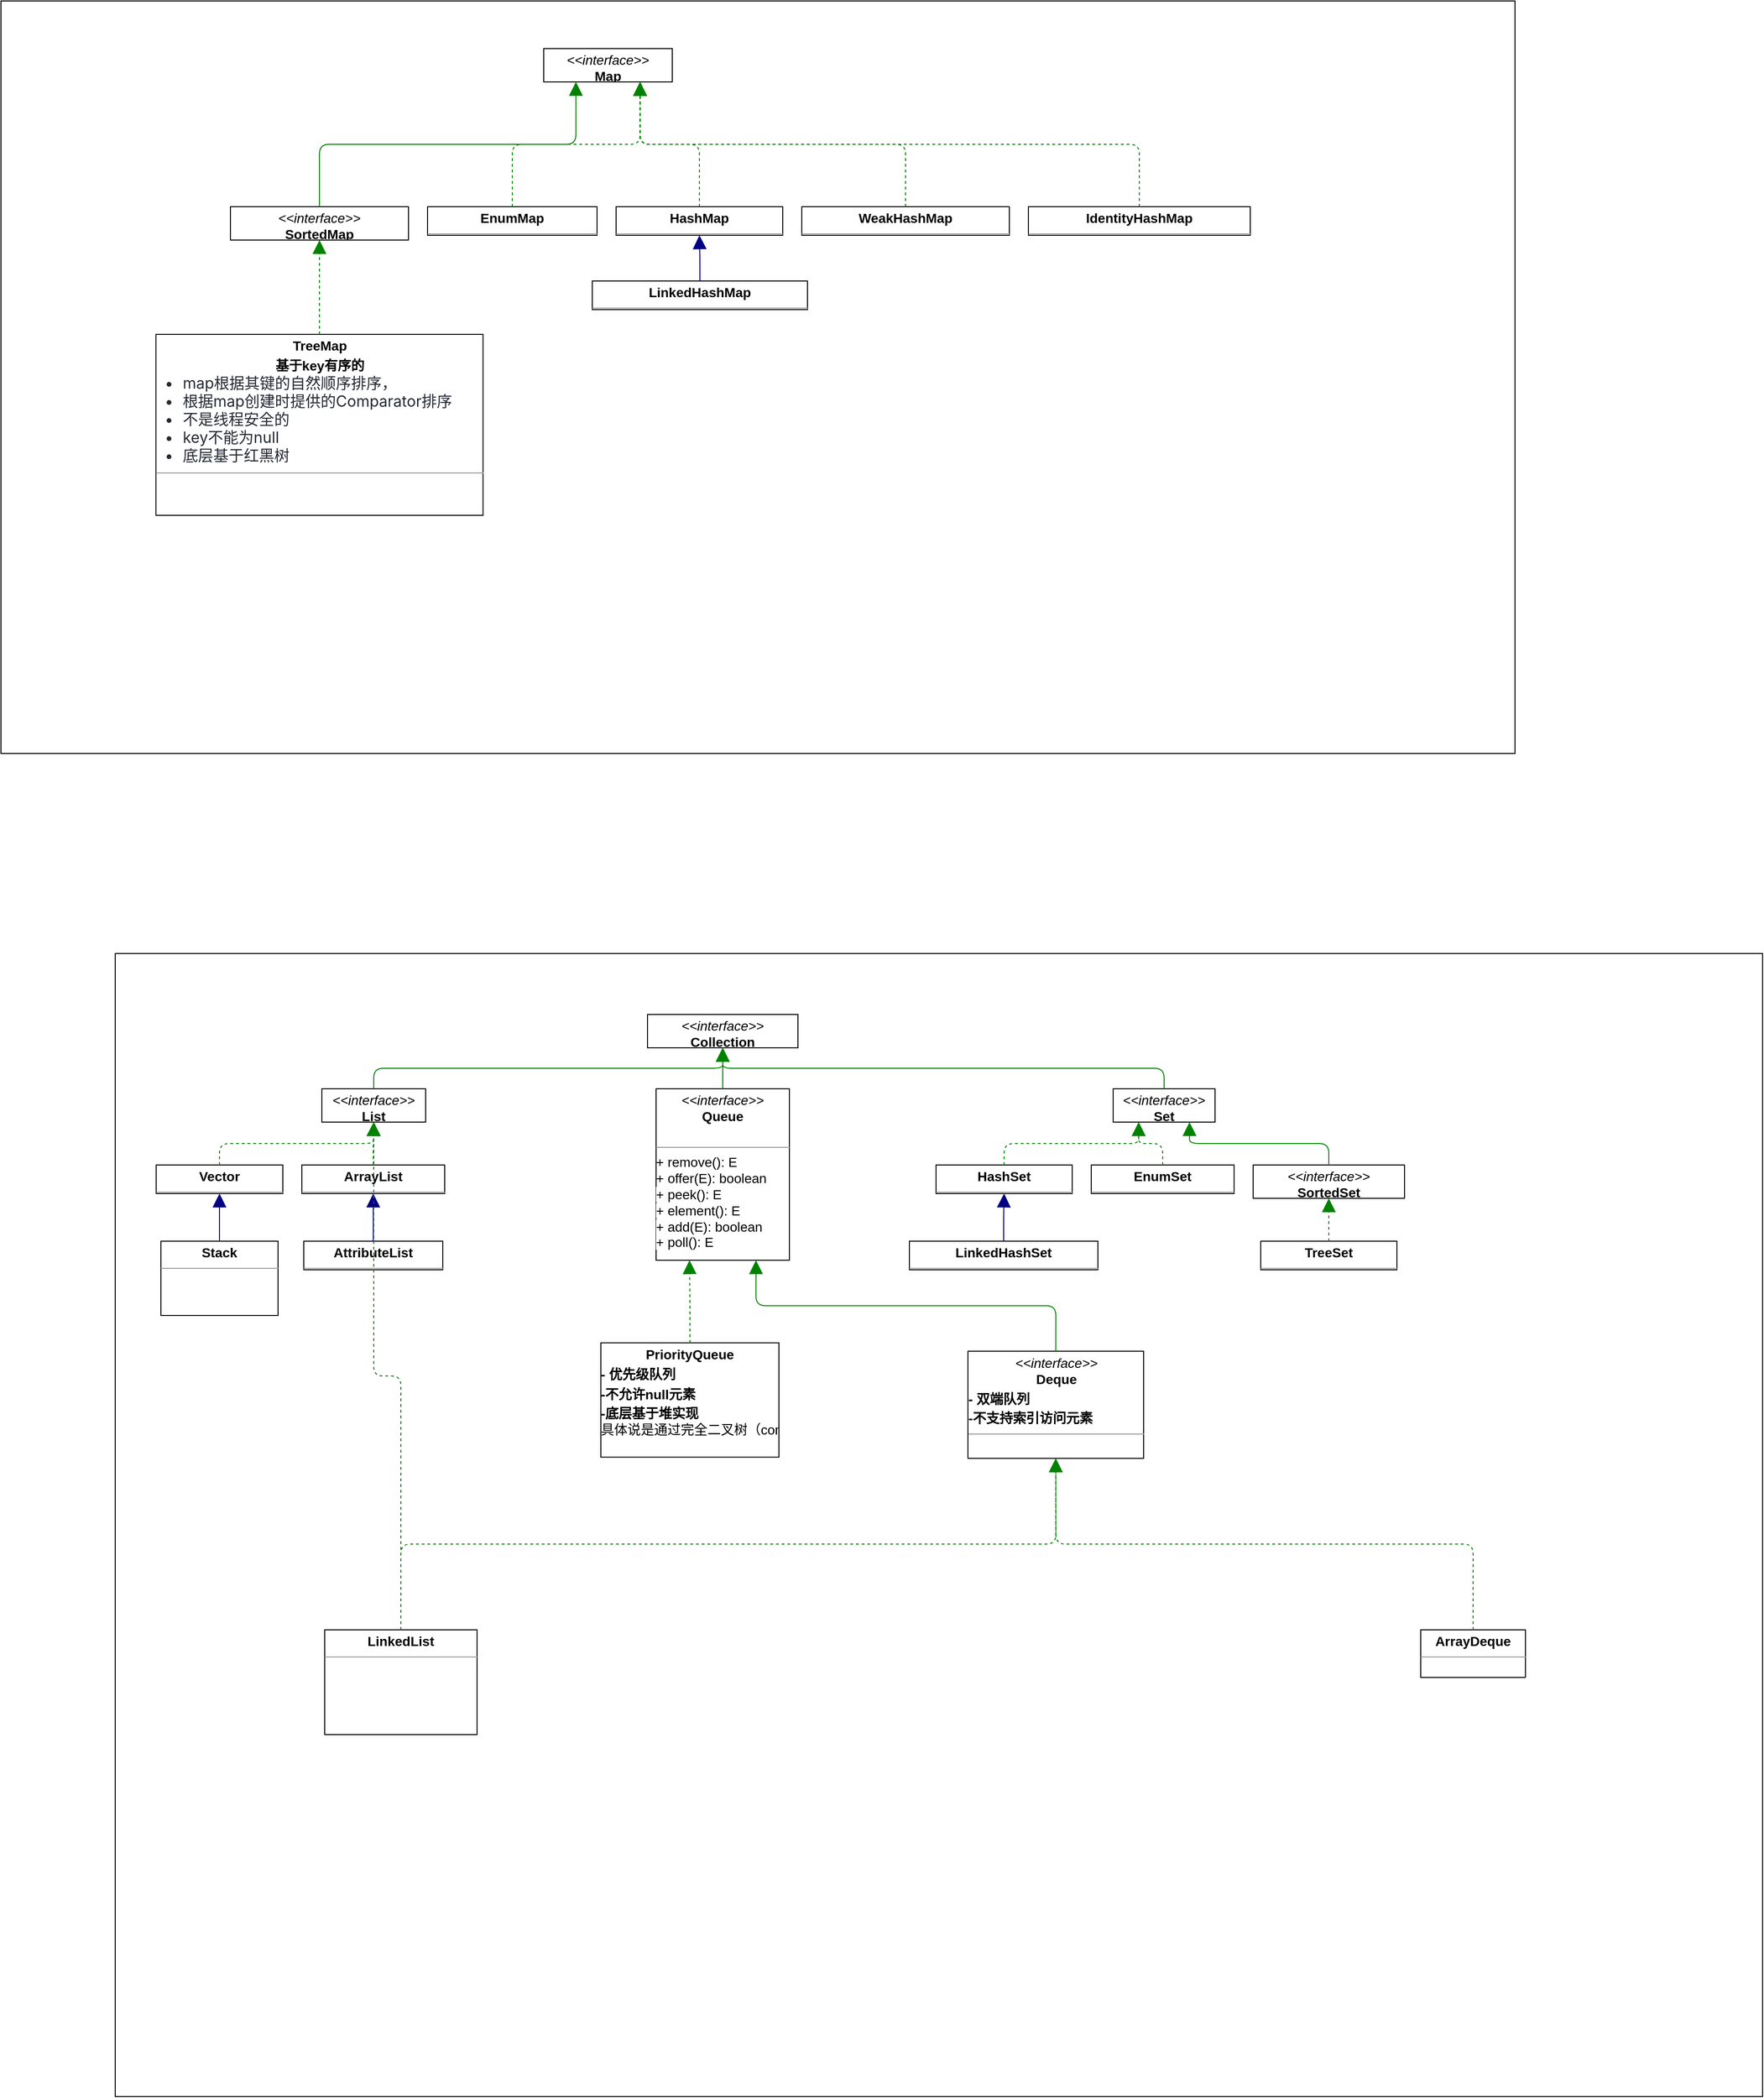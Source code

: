 <mxfile version="21.8.2" type="github">
  <diagram id="C5RBs43oDa-KdzZeNtuy" name="Page-1">
    <mxGraphModel dx="2295" dy="2207" grid="1" gridSize="10" guides="1" tooltips="1" connect="1" arrows="1" fold="1" page="1" pageScale="1" pageWidth="827" pageHeight="1169" math="0" shadow="0">
      <root>
        <mxCell id="WIyWlLk6GJQsqaUBKTNV-0" />
        <mxCell id="WIyWlLk6GJQsqaUBKTNV-1" parent="WIyWlLk6GJQsqaUBKTNV-0" />
        <mxCell id="DBEB-XwK74_spSTexUCY-249" value="" style="rounded=0;whiteSpace=wrap;html=1;" parent="WIyWlLk6GJQsqaUBKTNV-1" vertex="1">
          <mxGeometry x="-170" y="-560" width="1590" height="790" as="geometry" />
        </mxCell>
        <mxCell id="DBEB-XwK74_spSTexUCY-233" value="" style="rounded=0;whiteSpace=wrap;html=1;" parent="WIyWlLk6GJQsqaUBKTNV-1" vertex="1">
          <mxGeometry x="-50" y="440" width="1730" height="1200" as="geometry" />
        </mxCell>
        <mxCell id="DBEB-XwK74_spSTexUCY-195" value="&lt;p style=&quot;margin:0px;margin-top:4px;text-align:center;&quot;&gt;&lt;b&gt;ArrayDeque&lt;/b&gt;&lt;/p&gt;&lt;hr size=&quot;1&quot;&gt;" style="verticalAlign=top;align=left;overflow=fill;fontSize=14;fontFamily=Helvetica;html=1;rounded=0;shadow=0;comic=0;labelBackgroundColor=none;strokeWidth=1;absoluteArcSize=0;autosize=0;" parent="WIyWlLk6GJQsqaUBKTNV-1" vertex="1">
          <mxGeometry x="1321" y="1150" width="110" height="50" as="geometry" />
        </mxCell>
        <mxCell id="DBEB-XwK74_spSTexUCY-196" value="&lt;p style=&quot;margin:0px;margin-top:4px;text-align:center;&quot;&gt;&lt;b&gt;ArrayList&lt;E&gt;&lt;/b&gt;&lt;/p&gt;&lt;hr size=&quot;1&quot;/&gt;" style="verticalAlign=top;align=left;overflow=fill;fontSize=14;fontFamily=Helvetica;html=1;rounded=0;shadow=0;comic=0;labelBackgroundColor=none;strokeWidth=1;" parent="WIyWlLk6GJQsqaUBKTNV-1" vertex="1">
          <mxGeometry x="146" y="662" width="150" height="30" as="geometry" />
        </mxCell>
        <mxCell id="DBEB-XwK74_spSTexUCY-197" value="&lt;p style=&quot;margin:0px;margin-top:4px;text-align:center;&quot;&gt;&lt;b&gt;AttributeList&lt;/b&gt;&lt;/p&gt;&lt;hr size=&quot;1&quot;/&gt;" style="verticalAlign=top;align=left;overflow=fill;fontSize=14;fontFamily=Helvetica;html=1;rounded=0;shadow=0;comic=0;labelBackgroundColor=none;strokeWidth=1;" parent="WIyWlLk6GJQsqaUBKTNV-1" vertex="1">
          <mxGeometry x="148" y="742" width="146" height="30" as="geometry" />
        </mxCell>
        <mxCell id="DBEB-XwK74_spSTexUCY-198" value="&lt;p style=&quot;margin:0px;margin-top:4px;text-align:center;&quot;&gt;&lt;i&gt;&amp;lt;&amp;lt;interface&amp;gt;&amp;gt;&lt;/i&gt;&lt;br/&gt;&lt;b&gt;Collection&lt;E&gt;&lt;/b&gt;&lt;/p&gt;&lt;hr size=&quot;1&quot;/&gt;" style="verticalAlign=top;align=left;overflow=fill;fontSize=14;fontFamily=Helvetica;html=1;rounded=0;shadow=0;comic=0;labelBackgroundColor=none;strokeWidth=1;" parent="WIyWlLk6GJQsqaUBKTNV-1" vertex="1">
          <mxGeometry x="509" y="504" width="158" height="35" as="geometry" />
        </mxCell>
        <mxCell id="DBEB-XwK74_spSTexUCY-199" value="&lt;p style=&quot;margin:0px;margin-top:4px;text-align:center;&quot;&gt;&lt;i&gt;&amp;lt;&amp;lt;interface&amp;gt;&amp;gt;&lt;/i&gt;&lt;br&gt;&lt;b&gt;Deque&lt;/b&gt;&lt;/p&gt;&lt;p style=&quot;margin: 4px 0px 0px;&quot;&gt;&lt;b&gt;- 双端队列&lt;/b&gt;&lt;/p&gt;&lt;p style=&quot;margin: 4px 0px 0px;&quot;&gt;&lt;b&gt;-不支持索引访问元素&lt;/b&gt;&lt;/p&gt;&lt;hr size=&quot;1&quot;&gt;" style="verticalAlign=top;align=left;overflow=fill;fontSize=14;fontFamily=Helvetica;html=1;rounded=0;shadow=0;comic=0;labelBackgroundColor=none;strokeWidth=1;" parent="WIyWlLk6GJQsqaUBKTNV-1" vertex="1">
          <mxGeometry x="845.5" y="857.5" width="184.5" height="112.5" as="geometry" />
        </mxCell>
        <mxCell id="DBEB-XwK74_spSTexUCY-200" value="&lt;p style=&quot;margin:0px;margin-top:4px;text-align:center;&quot;&gt;&lt;b&gt;EnumSet&lt;E&gt;&lt;/b&gt;&lt;/p&gt;&lt;hr size=&quot;1&quot;/&gt;" style="verticalAlign=top;align=left;overflow=fill;fontSize=14;fontFamily=Helvetica;html=1;rounded=0;shadow=0;comic=0;labelBackgroundColor=none;strokeWidth=1;" parent="WIyWlLk6GJQsqaUBKTNV-1" vertex="1">
          <mxGeometry x="975" y="662" width="150" height="30" as="geometry" />
        </mxCell>
        <mxCell id="DBEB-XwK74_spSTexUCY-201" value="&lt;p style=&quot;margin:0px;margin-top:4px;text-align:center;&quot;&gt;&lt;b&gt;HashSet&lt;E&gt;&lt;/b&gt;&lt;/p&gt;&lt;hr size=&quot;1&quot;/&gt;" style="verticalAlign=top;align=left;overflow=fill;fontSize=14;fontFamily=Helvetica;html=1;rounded=0;shadow=0;comic=0;labelBackgroundColor=none;strokeWidth=1;" parent="WIyWlLk6GJQsqaUBKTNV-1" vertex="1">
          <mxGeometry x="812" y="662" width="143" height="30" as="geometry" />
        </mxCell>
        <mxCell id="DBEB-XwK74_spSTexUCY-202" value="&lt;p style=&quot;margin:0px;margin-top:4px;text-align:center;&quot;&gt;&lt;b&gt;LinkedHashSet&lt;E&gt;&lt;/b&gt;&lt;/p&gt;&lt;hr size=&quot;1&quot;/&gt;" style="verticalAlign=top;align=left;overflow=fill;fontSize=14;fontFamily=Helvetica;html=1;rounded=0;shadow=0;comic=0;labelBackgroundColor=none;strokeWidth=1;" parent="WIyWlLk6GJQsqaUBKTNV-1" vertex="1">
          <mxGeometry x="784" y="742" width="198" height="30" as="geometry" />
        </mxCell>
        <mxCell id="DBEB-XwK74_spSTexUCY-203" value="&lt;p style=&quot;margin:0px;margin-top:4px;text-align:center;&quot;&gt;&lt;b&gt;LinkedList&lt;E&gt;&lt;/b&gt;&lt;/p&gt;&lt;hr size=&quot;1&quot;/&gt;" style="verticalAlign=top;align=left;overflow=fill;fontSize=14;fontFamily=Helvetica;html=1;rounded=0;shadow=0;comic=0;labelBackgroundColor=none;strokeWidth=1;" parent="WIyWlLk6GJQsqaUBKTNV-1" vertex="1">
          <mxGeometry x="170" y="1150" width="160" height="110" as="geometry" />
        </mxCell>
        <mxCell id="DBEB-XwK74_spSTexUCY-204" value="&lt;p style=&quot;margin:0px;margin-top:4px;text-align:center;&quot;&gt;&lt;i&gt;&amp;lt;&amp;lt;interface&amp;gt;&amp;gt;&lt;/i&gt;&lt;br/&gt;&lt;b&gt;List&lt;E&gt;&lt;/b&gt;&lt;/p&gt;&lt;hr size=&quot;1&quot;/&gt;" style="verticalAlign=top;align=left;overflow=fill;fontSize=14;fontFamily=Helvetica;html=1;rounded=0;shadow=0;comic=0;labelBackgroundColor=none;strokeWidth=1;" parent="WIyWlLk6GJQsqaUBKTNV-1" vertex="1">
          <mxGeometry x="167" y="582" width="109" height="35" as="geometry" />
        </mxCell>
        <mxCell id="DBEB-XwK74_spSTexUCY-205" value="&lt;p style=&quot;margin:0px;margin-top:4px;text-align:center;&quot;&gt;&lt;b&gt;PriorityQueue&lt;/b&gt;&lt;/p&gt;&lt;p style=&quot;margin: 4px 0px 0px;&quot;&gt;&lt;b&gt;- 优先级队列&lt;/b&gt;&lt;/p&gt;&lt;p style=&quot;margin: 4px 0px 0px;&quot;&gt;&lt;b&gt;-不允许null元素&lt;/b&gt;&lt;/p&gt;&lt;p style=&quot;margin: 4px 0px 0px;&quot;&gt;&lt;b&gt;-底层基于堆实现&lt;/b&gt;&lt;/p&gt;具体说是通过完全二叉树（complete binary tree）实现的小顶堆&lt;p style=&quot;margin:0px;margin-top:4px;text-align:center;&quot;&gt;&lt;br&gt;&lt;/p&gt;&lt;hr size=&quot;1&quot;&gt;" style="verticalAlign=top;align=left;overflow=fill;fontSize=14;fontFamily=Helvetica;html=1;rounded=0;shadow=0;comic=0;labelBackgroundColor=none;strokeWidth=1;" parent="WIyWlLk6GJQsqaUBKTNV-1" vertex="1">
          <mxGeometry x="460" y="848.75" width="187" height="120" as="geometry" />
        </mxCell>
        <mxCell id="DBEB-XwK74_spSTexUCY-206" value="&lt;p style=&quot;margin:0px;margin-top:4px;text-align:center;&quot;&gt;&lt;i&gt;&amp;lt;&amp;lt;interface&amp;gt;&amp;gt;&lt;/i&gt;&lt;br&gt;&lt;b&gt;Queue&lt;/b&gt;&lt;/p&gt;&lt;span style=&quot;background-color: rgb(255, 255, 255);&quot;&gt;&lt;br&gt;&lt;/span&gt;&lt;hr size=&quot;1&quot;&gt;+ remove(): E&lt;br style=&quot;border-color: var(--border-color);&quot;&gt;+ offer(E): boolean&lt;br style=&quot;border-color: var(--border-color);&quot;&gt;&lt;span style=&quot;border-color: var(--border-color); background-color: rgb(255, 255, 255);&quot;&gt;+ peek(): E&lt;/span&gt;&lt;br style=&quot;border-color: var(--border-color);&quot;&gt;&lt;span style=&quot;border-color: var(--border-color); background-color: rgb(255, 255, 255);&quot;&gt;+ element(): E&lt;/span&gt;&lt;br style=&quot;border-color: var(--border-color);&quot;&gt;&lt;span style=&quot;border-color: var(--border-color); background-color: rgb(255, 255, 255);&quot;&gt;+ add(E): boolean&lt;/span&gt;&lt;br style=&quot;border-color: var(--border-color);&quot;&gt;&lt;span style=&quot;border-color: var(--border-color); background-color: rgb(255, 255, 255);&quot;&gt;+ poll(): E&lt;br style=&quot;border-color: var(--border-color);&quot;&gt;&lt;/span&gt;" style="verticalAlign=top;align=left;overflow=fill;fontSize=14;fontFamily=Helvetica;html=1;rounded=0;shadow=0;comic=0;labelBackgroundColor=none;strokeWidth=1;" parent="WIyWlLk6GJQsqaUBKTNV-1" vertex="1">
          <mxGeometry x="518" y="582" width="140" height="180" as="geometry" />
        </mxCell>
        <mxCell id="DBEB-XwK74_spSTexUCY-207" value="&lt;p style=&quot;margin:0px;margin-top:4px;text-align:center;&quot;&gt;&lt;i&gt;&amp;lt;&amp;lt;interface&amp;gt;&amp;gt;&lt;/i&gt;&lt;br/&gt;&lt;b&gt;Set&lt;E&gt;&lt;/b&gt;&lt;/p&gt;&lt;hr size=&quot;1&quot;/&gt;" style="verticalAlign=top;align=left;overflow=fill;fontSize=14;fontFamily=Helvetica;html=1;rounded=0;shadow=0;comic=0;labelBackgroundColor=none;strokeWidth=1;" parent="WIyWlLk6GJQsqaUBKTNV-1" vertex="1">
          <mxGeometry x="998" y="582" width="107" height="35" as="geometry" />
        </mxCell>
        <mxCell id="DBEB-XwK74_spSTexUCY-208" value="&lt;p style=&quot;margin:0px;margin-top:4px;text-align:center;&quot;&gt;&lt;i&gt;&amp;lt;&amp;lt;interface&amp;gt;&amp;gt;&lt;/i&gt;&lt;br/&gt;&lt;b&gt;SortedSet&lt;E&gt;&lt;/b&gt;&lt;/p&gt;&lt;hr size=&quot;1&quot;/&gt;" style="verticalAlign=top;align=left;overflow=fill;fontSize=14;fontFamily=Helvetica;html=1;rounded=0;shadow=0;comic=0;labelBackgroundColor=none;strokeWidth=1;" parent="WIyWlLk6GJQsqaUBKTNV-1" vertex="1">
          <mxGeometry x="1145" y="662" width="159" height="35" as="geometry" />
        </mxCell>
        <mxCell id="DBEB-XwK74_spSTexUCY-209" value="&lt;p style=&quot;margin:0px;margin-top:4px;text-align:center;&quot;&gt;&lt;b&gt;Stack&lt;E&gt;&lt;/b&gt;&lt;/p&gt;&lt;hr size=&quot;1&quot;/&gt;" style="verticalAlign=top;align=left;overflow=fill;fontSize=14;fontFamily=Helvetica;html=1;rounded=0;shadow=0;comic=0;labelBackgroundColor=none;strokeWidth=1;" parent="WIyWlLk6GJQsqaUBKTNV-1" vertex="1">
          <mxGeometry x="-2" y="742" width="123" height="78" as="geometry" />
        </mxCell>
        <mxCell id="DBEB-XwK74_spSTexUCY-210" value="&lt;p style=&quot;margin:0px;margin-top:4px;text-align:center;&quot;&gt;&lt;b&gt;TreeSet&lt;E&gt;&lt;/b&gt;&lt;/p&gt;&lt;hr size=&quot;1&quot;/&gt;" style="verticalAlign=top;align=left;overflow=fill;fontSize=14;fontFamily=Helvetica;html=1;rounded=0;shadow=0;comic=0;labelBackgroundColor=none;strokeWidth=1;" parent="WIyWlLk6GJQsqaUBKTNV-1" vertex="1">
          <mxGeometry x="1153" y="742" width="143" height="30" as="geometry" />
        </mxCell>
        <mxCell id="DBEB-XwK74_spSTexUCY-211" value="&lt;p style=&quot;margin:0px;margin-top:4px;text-align:center;&quot;&gt;&lt;b&gt;Vector&lt;E&gt;&lt;/b&gt;&lt;/p&gt;&lt;hr size=&quot;1&quot;/&gt;" style="verticalAlign=top;align=left;overflow=fill;fontSize=14;fontFamily=Helvetica;html=1;rounded=0;shadow=0;comic=0;labelBackgroundColor=none;strokeWidth=1;" parent="WIyWlLk6GJQsqaUBKTNV-1" vertex="1">
          <mxGeometry x="-7" y="662" width="133" height="30" as="geometry" />
        </mxCell>
        <mxCell id="DBEB-XwK74_spSTexUCY-212" value="" style="html=1;rounded=1;dashed=1;startArrow=none;endArrow=block;endSize=12;strokeColor=#008200;exitX=0.500;exitY=0.001;exitDx=0;exitDy=0;entryX=0.500;entryY=1.001;entryDx=0;entryDy=0;edgeStyle=orthogonalEdgeStyle;" parent="WIyWlLk6GJQsqaUBKTNV-1" source="DBEB-XwK74_spSTexUCY-195" target="DBEB-XwK74_spSTexUCY-199" edge="1">
          <mxGeometry width="50" height="50" relative="1" as="geometry" />
        </mxCell>
        <mxCell id="DBEB-XwK74_spSTexUCY-213" value="" style="html=1;rounded=1;dashed=1;startArrow=none;endArrow=block;endSize=12;strokeColor=#008200;exitX=0.500;exitY=0.001;exitDx=0;exitDy=0;entryX=0.500;entryY=1.001;entryDx=0;entryDy=0;edgeStyle=orthogonalEdgeStyle;" parent="WIyWlLk6GJQsqaUBKTNV-1" source="DBEB-XwK74_spSTexUCY-196" target="DBEB-XwK74_spSTexUCY-204" edge="1">
          <mxGeometry width="50" height="50" relative="1" as="geometry" />
        </mxCell>
        <mxCell id="DBEB-XwK74_spSTexUCY-214" value="" style="html=1;rounded=1;dashed=0;startArrow=none;endArrow=block;endSize=12;strokeColor=#000082;exitX=0.500;exitY=0.001;exitDx=0;exitDy=0;entryX=0.500;entryY=1.001;entryDx=0;entryDy=0;edgeStyle=orthogonalEdgeStyle;" parent="WIyWlLk6GJQsqaUBKTNV-1" source="DBEB-XwK74_spSTexUCY-197" target="DBEB-XwK74_spSTexUCY-196" edge="1">
          <mxGeometry width="50" height="50" relative="1" as="geometry" />
        </mxCell>
        <mxCell id="DBEB-XwK74_spSTexUCY-215" value="" style="html=1;rounded=1;dashed=0;startArrow=none;endArrow=block;endSize=12;strokeColor=#008200;exitX=0.500;exitY=0.001;exitDx=0;exitDy=0;entryX=0.750;entryY=1.001;entryDx=0;entryDy=0;edgeStyle=orthogonalEdgeStyle;" parent="WIyWlLk6GJQsqaUBKTNV-1" source="DBEB-XwK74_spSTexUCY-199" target="DBEB-XwK74_spSTexUCY-206" edge="1">
          <mxGeometry width="50" height="50" relative="1" as="geometry" />
        </mxCell>
        <mxCell id="DBEB-XwK74_spSTexUCY-216" value="" style="html=1;rounded=1;dashed=1;startArrow=none;endArrow=block;endSize=12;strokeColor=#008200;exitX=0.500;exitY=0.001;exitDx=0;exitDy=0;entryX=0.250;entryY=1.001;entryDx=0;entryDy=0;edgeStyle=orthogonalEdgeStyle;" parent="WIyWlLk6GJQsqaUBKTNV-1" source="DBEB-XwK74_spSTexUCY-200" target="DBEB-XwK74_spSTexUCY-207" edge="1">
          <mxGeometry width="50" height="50" relative="1" as="geometry" />
        </mxCell>
        <mxCell id="DBEB-XwK74_spSTexUCY-217" value="" style="html=1;rounded=1;dashed=1;startArrow=none;endArrow=block;endSize=12;strokeColor=#008200;exitX=0.500;exitY=0.001;exitDx=0;exitDy=0;entryX=0.250;entryY=1.001;entryDx=0;entryDy=0;edgeStyle=orthogonalEdgeStyle;" parent="WIyWlLk6GJQsqaUBKTNV-1" source="DBEB-XwK74_spSTexUCY-201" target="DBEB-XwK74_spSTexUCY-207" edge="1">
          <mxGeometry width="50" height="50" relative="1" as="geometry" />
        </mxCell>
        <mxCell id="DBEB-XwK74_spSTexUCY-218" value="" style="html=1;rounded=1;dashed=0;startArrow=none;endArrow=block;endSize=12;strokeColor=#000082;exitX=0.500;exitY=0.001;exitDx=0;exitDy=0;entryX=0.500;entryY=1.001;entryDx=0;entryDy=0;edgeStyle=orthogonalEdgeStyle;" parent="WIyWlLk6GJQsqaUBKTNV-1" source="DBEB-XwK74_spSTexUCY-202" target="DBEB-XwK74_spSTexUCY-201" edge="1">
          <mxGeometry width="50" height="50" relative="1" as="geometry" />
        </mxCell>
        <mxCell id="DBEB-XwK74_spSTexUCY-219" value="" style="html=1;rounded=1;dashed=1;startArrow=none;endArrow=block;endSize=12;strokeColor=#008200;exitX=0.500;exitY=0.001;exitDx=0;exitDy=0;entryX=0.500;entryY=1.001;entryDx=0;entryDy=0;edgeStyle=orthogonalEdgeStyle;" parent="WIyWlLk6GJQsqaUBKTNV-1" source="DBEB-XwK74_spSTexUCY-203" target="DBEB-XwK74_spSTexUCY-199" edge="1">
          <mxGeometry width="50" height="50" relative="1" as="geometry" />
        </mxCell>
        <mxCell id="DBEB-XwK74_spSTexUCY-220" value="" style="html=1;rounded=1;dashed=1;startArrow=none;endArrow=block;endSize=12;strokeColor=#008200;exitX=0.500;exitY=0.002;exitDx=0;exitDy=0;entryX=0.500;entryY=1.001;entryDx=0;entryDy=0;edgeStyle=orthogonalEdgeStyle;" parent="WIyWlLk6GJQsqaUBKTNV-1" source="DBEB-XwK74_spSTexUCY-203" target="DBEB-XwK74_spSTexUCY-204" edge="1">
          <mxGeometry width="50" height="50" relative="1" as="geometry" />
        </mxCell>
        <mxCell id="DBEB-XwK74_spSTexUCY-221" value="" style="html=1;rounded=1;dashed=0;startArrow=none;endArrow=block;endSize=12;strokeColor=#008200;exitX=0.500;exitY=0.002;exitDx=0;exitDy=0;entryX=0.500;entryY=1.002;entryDx=0;entryDy=0;edgeStyle=orthogonalEdgeStyle;" parent="WIyWlLk6GJQsqaUBKTNV-1" source="DBEB-XwK74_spSTexUCY-204" target="DBEB-XwK74_spSTexUCY-198" edge="1">
          <mxGeometry width="50" height="50" relative="1" as="geometry" />
        </mxCell>
        <mxCell id="DBEB-XwK74_spSTexUCY-222" value="" style="html=1;rounded=1;dashed=1;startArrow=none;endArrow=block;endSize=12;strokeColor=#008200;exitX=0.500;exitY=0.001;exitDx=0;exitDy=0;entryX=0.250;entryY=1.001;entryDx=0;entryDy=0;edgeStyle=orthogonalEdgeStyle;" parent="WIyWlLk6GJQsqaUBKTNV-1" source="DBEB-XwK74_spSTexUCY-205" target="DBEB-XwK74_spSTexUCY-206" edge="1">
          <mxGeometry width="50" height="50" relative="1" as="geometry" />
        </mxCell>
        <mxCell id="DBEB-XwK74_spSTexUCY-223" value="" style="html=1;rounded=1;dashed=0;startArrow=none;endArrow=block;endSize=12;strokeColor=#008200;exitX=0.500;exitY=0.002;exitDx=0;exitDy=0;entryX=0.500;entryY=1.002;entryDx=0;entryDy=0;edgeStyle=orthogonalEdgeStyle;" parent="WIyWlLk6GJQsqaUBKTNV-1" source="DBEB-XwK74_spSTexUCY-206" target="DBEB-XwK74_spSTexUCY-198" edge="1">
          <mxGeometry width="50" height="50" relative="1" as="geometry" />
        </mxCell>
        <mxCell id="DBEB-XwK74_spSTexUCY-224" value="" style="html=1;rounded=1;dashed=0;startArrow=none;endArrow=block;endSize=12;strokeColor=#008200;exitX=0.500;exitY=0.002;exitDx=0;exitDy=0;entryX=0.500;entryY=1.002;entryDx=0;entryDy=0;edgeStyle=orthogonalEdgeStyle;" parent="WIyWlLk6GJQsqaUBKTNV-1" source="DBEB-XwK74_spSTexUCY-207" target="DBEB-XwK74_spSTexUCY-198" edge="1">
          <mxGeometry width="50" height="50" relative="1" as="geometry" />
        </mxCell>
        <mxCell id="DBEB-XwK74_spSTexUCY-225" value="" style="html=1;rounded=1;dashed=0;startArrow=none;endArrow=block;endSize=12;strokeColor=#008200;exitX=0.500;exitY=0.001;exitDx=0;exitDy=0;entryX=0.750;entryY=1.001;entryDx=0;entryDy=0;edgeStyle=orthogonalEdgeStyle;" parent="WIyWlLk6GJQsqaUBKTNV-1" source="DBEB-XwK74_spSTexUCY-208" target="DBEB-XwK74_spSTexUCY-207" edge="1">
          <mxGeometry width="50" height="50" relative="1" as="geometry" />
        </mxCell>
        <mxCell id="DBEB-XwK74_spSTexUCY-226" value="" style="html=1;rounded=1;dashed=0;startArrow=none;endArrow=block;endSize=12;strokeColor=#000082;exitX=0.500;exitY=0.001;exitDx=0;exitDy=0;entryX=0.500;entryY=1.001;entryDx=0;entryDy=0;edgeStyle=orthogonalEdgeStyle;" parent="WIyWlLk6GJQsqaUBKTNV-1" source="DBEB-XwK74_spSTexUCY-209" target="DBEB-XwK74_spSTexUCY-211" edge="1">
          <mxGeometry width="50" height="50" relative="1" as="geometry" />
        </mxCell>
        <mxCell id="DBEB-XwK74_spSTexUCY-227" value="" style="html=1;rounded=1;dashed=1;startArrow=none;endArrow=block;endSize=12;strokeColor=#008200;exitX=0.500;exitY=0.001;exitDx=0;exitDy=0;entryX=0.500;entryY=1.001;entryDx=0;entryDy=0;edgeStyle=orthogonalEdgeStyle;" parent="WIyWlLk6GJQsqaUBKTNV-1" source="DBEB-XwK74_spSTexUCY-210" target="DBEB-XwK74_spSTexUCY-208" edge="1">
          <mxGeometry width="50" height="50" relative="1" as="geometry" />
        </mxCell>
        <mxCell id="DBEB-XwK74_spSTexUCY-228" value="" style="html=1;rounded=1;dashed=1;startArrow=none;endArrow=block;endSize=12;strokeColor=#008200;exitX=0.500;exitY=0.001;exitDx=0;exitDy=0;entryX=0.500;entryY=1.001;entryDx=0;entryDy=0;edgeStyle=orthogonalEdgeStyle;" parent="WIyWlLk6GJQsqaUBKTNV-1" source="DBEB-XwK74_spSTexUCY-211" target="DBEB-XwK74_spSTexUCY-204" edge="1">
          <mxGeometry width="50" height="50" relative="1" as="geometry" />
        </mxCell>
        <mxCell id="DBEB-XwK74_spSTexUCY-234" value="&lt;p style=&quot;margin:0px;margin-top:4px;text-align:center;&quot;&gt;&lt;b&gt;EnumMap&lt;K, V&gt;&lt;/b&gt;&lt;/p&gt;&lt;hr size=&quot;1&quot;/&gt;" style="verticalAlign=top;align=left;overflow=fill;fontSize=14;fontFamily=Helvetica;html=1;rounded=0;shadow=0;comic=0;labelBackgroundColor=none;strokeWidth=1;" parent="WIyWlLk6GJQsqaUBKTNV-1" vertex="1">
          <mxGeometry x="278" y="-344" width="178" height="30" as="geometry" />
        </mxCell>
        <mxCell id="DBEB-XwK74_spSTexUCY-235" value="&lt;p style=&quot;margin:0px;margin-top:4px;text-align:center;&quot;&gt;&lt;b&gt;HashMap&lt;K, V&gt;&lt;/b&gt;&lt;/p&gt;&lt;hr size=&quot;1&quot;/&gt;" style="verticalAlign=top;align=left;overflow=fill;fontSize=14;fontFamily=Helvetica;html=1;rounded=0;shadow=0;comic=0;labelBackgroundColor=none;strokeWidth=1;" parent="WIyWlLk6GJQsqaUBKTNV-1" vertex="1">
          <mxGeometry x="476" y="-344" width="175" height="30" as="geometry" />
        </mxCell>
        <mxCell id="DBEB-XwK74_spSTexUCY-236" value="&lt;p style=&quot;margin:0px;margin-top:4px;text-align:center;&quot;&gt;&lt;b&gt;IdentityHashMap&lt;K, V&gt;&lt;/b&gt;&lt;/p&gt;&lt;hr size=&quot;1&quot;/&gt;" style="verticalAlign=top;align=left;overflow=fill;fontSize=14;fontFamily=Helvetica;html=1;rounded=0;shadow=0;comic=0;labelBackgroundColor=none;strokeWidth=1;" parent="WIyWlLk6GJQsqaUBKTNV-1" vertex="1">
          <mxGeometry x="909" y="-344" width="233" height="30" as="geometry" />
        </mxCell>
        <mxCell id="DBEB-XwK74_spSTexUCY-237" value="&lt;p style=&quot;margin:0px;margin-top:4px;text-align:center;&quot;&gt;&lt;b&gt;LinkedHashMap&lt;K, V&gt;&lt;/b&gt;&lt;/p&gt;&lt;hr size=&quot;1&quot;/&gt;" style="verticalAlign=top;align=left;overflow=fill;fontSize=14;fontFamily=Helvetica;html=1;rounded=0;shadow=0;comic=0;labelBackgroundColor=none;strokeWidth=1;" parent="WIyWlLk6GJQsqaUBKTNV-1" vertex="1">
          <mxGeometry x="451" y="-266" width="226" height="30" as="geometry" />
        </mxCell>
        <mxCell id="DBEB-XwK74_spSTexUCY-238" value="&lt;p style=&quot;margin:0px;margin-top:4px;text-align:center;&quot;&gt;&lt;i&gt;&amp;lt;&amp;lt;interface&amp;gt;&amp;gt;&lt;/i&gt;&lt;br/&gt;&lt;b&gt;Map&lt;K, V&gt;&lt;/b&gt;&lt;/p&gt;&lt;hr size=&quot;1&quot;/&gt;" style="verticalAlign=top;align=left;overflow=fill;fontSize=14;fontFamily=Helvetica;html=1;rounded=0;shadow=0;comic=0;labelBackgroundColor=none;strokeWidth=1;" parent="WIyWlLk6GJQsqaUBKTNV-1" vertex="1">
          <mxGeometry x="400" y="-510" width="135" height="35" as="geometry" />
        </mxCell>
        <mxCell id="DBEB-XwK74_spSTexUCY-239" value="&lt;p style=&quot;margin:0px;margin-top:4px;text-align:center;&quot;&gt;&lt;i&gt;&amp;lt;&amp;lt;interface&amp;gt;&amp;gt;&lt;/i&gt;&lt;br/&gt;&lt;b&gt;SortedMap&lt;K, V&gt;&lt;/b&gt;&lt;/p&gt;&lt;hr size=&quot;1&quot;/&gt;" style="verticalAlign=top;align=left;overflow=fill;fontSize=14;fontFamily=Helvetica;html=1;rounded=0;shadow=0;comic=0;labelBackgroundColor=none;strokeWidth=1;" parent="WIyWlLk6GJQsqaUBKTNV-1" vertex="1">
          <mxGeometry x="71" y="-344" width="187" height="35" as="geometry" />
        </mxCell>
        <mxCell id="DBEB-XwK74_spSTexUCY-240" value="&lt;p style=&quot;margin:0px;margin-top:4px;text-align:center;&quot;&gt;&lt;b&gt;TreeMap&lt;/b&gt;&lt;/p&gt;&lt;p style=&quot;margin:0px;margin-top:4px;text-align:center;&quot;&gt;&lt;b&gt;基于key有序的&lt;/b&gt;&lt;/p&gt;&lt;ul style=&quot;font-size: 16px; padding: 0px 0px 0px 28px; margin: 0px; caret-color: rgb(37, 41, 51); color: rgb(37, 41, 51); font-family: -apple-system, system-ui, &amp;quot;Segoe UI&amp;quot;, Roboto, Ubuntu, Cantarell, &amp;quot;Noto Sans&amp;quot;, sans-serif, BlinkMacSystemFont, &amp;quot;Helvetica Neue&amp;quot;, &amp;quot;PingFang SC&amp;quot;, &amp;quot;Hiragino Sans GB&amp;quot;, &amp;quot;Microsoft YaHei&amp;quot;, Arial;&quot;&gt;&lt;li style=&quot;list-style: inherit; margin-bottom: 0px;&quot;&gt;map根据其键的自然顺序排序，&lt;/li&gt;&lt;li style=&quot;list-style: inherit; margin-bottom: 0px;&quot;&gt;根据map创建时提供的Comparator排序&lt;/li&gt;&lt;li style=&quot;list-style: inherit; margin-bottom: 0px;&quot;&gt;不是线程安全的&lt;/li&gt;&lt;li style=&quot;list-style: inherit; margin-bottom: 0px;&quot;&gt;key不能为null&lt;/li&gt;&lt;li style=&quot;list-style: inherit; margin-bottom: 0px;&quot;&gt;底层基于红黑树&lt;/li&gt;&lt;/ul&gt;&lt;hr size=&quot;1&quot;&gt;" style="verticalAlign=top;align=left;overflow=fill;fontSize=14;fontFamily=Helvetica;html=1;rounded=0;shadow=0;comic=0;labelBackgroundColor=none;strokeWidth=1;" parent="WIyWlLk6GJQsqaUBKTNV-1" vertex="1">
          <mxGeometry x="-7.25" y="-210" width="343.5" height="190" as="geometry" />
        </mxCell>
        <mxCell id="DBEB-XwK74_spSTexUCY-241" value="&lt;p style=&quot;margin:0px;margin-top:4px;text-align:center;&quot;&gt;&lt;b&gt;WeakHashMap&lt;K, V&gt;&lt;/b&gt;&lt;/p&gt;&lt;hr size=&quot;1&quot;/&gt;" style="verticalAlign=top;align=left;overflow=fill;fontSize=14;fontFamily=Helvetica;html=1;rounded=0;shadow=0;comic=0;labelBackgroundColor=none;strokeWidth=1;" parent="WIyWlLk6GJQsqaUBKTNV-1" vertex="1">
          <mxGeometry x="671" y="-344" width="218" height="30" as="geometry" />
        </mxCell>
        <mxCell id="DBEB-XwK74_spSTexUCY-242" value="" style="html=1;rounded=1;dashed=1;startArrow=none;endArrow=block;endSize=12;strokeColor=#008200;exitX=0.500;exitY=0.001;exitDx=0;exitDy=0;entryX=0.750;entryY=1.001;entryDx=0;entryDy=0;edgeStyle=orthogonalEdgeStyle;" parent="WIyWlLk6GJQsqaUBKTNV-1" source="DBEB-XwK74_spSTexUCY-234" target="DBEB-XwK74_spSTexUCY-238" edge="1">
          <mxGeometry width="50" height="50" relative="1" as="geometry" />
        </mxCell>
        <mxCell id="DBEB-XwK74_spSTexUCY-243" value="" style="html=1;rounded=1;dashed=1;startArrow=none;endArrow=block;endSize=12;strokeColor=#008200;exitX=0.500;exitY=0.001;exitDx=0;exitDy=0;entryX=0.750;entryY=1.001;entryDx=0;entryDy=0;edgeStyle=orthogonalEdgeStyle;" parent="WIyWlLk6GJQsqaUBKTNV-1" source="DBEB-XwK74_spSTexUCY-235" target="DBEB-XwK74_spSTexUCY-238" edge="1">
          <mxGeometry width="50" height="50" relative="1" as="geometry" />
        </mxCell>
        <mxCell id="DBEB-XwK74_spSTexUCY-244" value="" style="html=1;rounded=1;dashed=1;startArrow=none;endArrow=block;endSize=12;strokeColor=#008200;exitX=0.500;exitY=0.001;exitDx=0;exitDy=0;entryX=0.750;entryY=1.001;entryDx=0;entryDy=0;edgeStyle=orthogonalEdgeStyle;" parent="WIyWlLk6GJQsqaUBKTNV-1" source="DBEB-XwK74_spSTexUCY-236" target="DBEB-XwK74_spSTexUCY-238" edge="1">
          <mxGeometry width="50" height="50" relative="1" as="geometry" />
        </mxCell>
        <mxCell id="DBEB-XwK74_spSTexUCY-245" value="" style="html=1;rounded=1;dashed=0;startArrow=none;endArrow=block;endSize=12;strokeColor=#000082;exitX=0.500;exitY=0.002;exitDx=0;exitDy=0;entryX=0.500;entryY=1.002;entryDx=0;entryDy=0;edgeStyle=orthogonalEdgeStyle;" parent="WIyWlLk6GJQsqaUBKTNV-1" source="DBEB-XwK74_spSTexUCY-237" target="DBEB-XwK74_spSTexUCY-235" edge="1">
          <mxGeometry width="50" height="50" relative="1" as="geometry" />
        </mxCell>
        <mxCell id="DBEB-XwK74_spSTexUCY-246" value="" style="html=1;rounded=1;dashed=0;startArrow=none;endArrow=block;endSize=12;strokeColor=#008200;exitX=0.500;exitY=0.001;exitDx=0;exitDy=0;entryX=0.250;entryY=1.001;entryDx=0;entryDy=0;edgeStyle=orthogonalEdgeStyle;" parent="WIyWlLk6GJQsqaUBKTNV-1" source="DBEB-XwK74_spSTexUCY-239" target="DBEB-XwK74_spSTexUCY-238" edge="1">
          <mxGeometry width="50" height="50" relative="1" as="geometry" />
        </mxCell>
        <mxCell id="DBEB-XwK74_spSTexUCY-247" value="" style="html=1;rounded=1;dashed=1;startArrow=none;endArrow=block;endSize=12;strokeColor=#008200;exitX=0.500;exitY=0.002;exitDx=0;exitDy=0;entryX=0.500;entryY=1.002;entryDx=0;entryDy=0;edgeStyle=orthogonalEdgeStyle;" parent="WIyWlLk6GJQsqaUBKTNV-1" source="DBEB-XwK74_spSTexUCY-240" target="DBEB-XwK74_spSTexUCY-239" edge="1">
          <mxGeometry width="50" height="50" relative="1" as="geometry" />
        </mxCell>
        <mxCell id="DBEB-XwK74_spSTexUCY-248" value="" style="html=1;rounded=1;dashed=1;startArrow=none;endArrow=block;endSize=12;strokeColor=#008200;exitX=0.500;exitY=0.001;exitDx=0;exitDy=0;entryX=0.750;entryY=1.001;entryDx=0;entryDy=0;edgeStyle=orthogonalEdgeStyle;" parent="WIyWlLk6GJQsqaUBKTNV-1" source="DBEB-XwK74_spSTexUCY-241" target="DBEB-XwK74_spSTexUCY-238" edge="1">
          <mxGeometry width="50" height="50" relative="1" as="geometry" />
        </mxCell>
      </root>
    </mxGraphModel>
  </diagram>
</mxfile>
